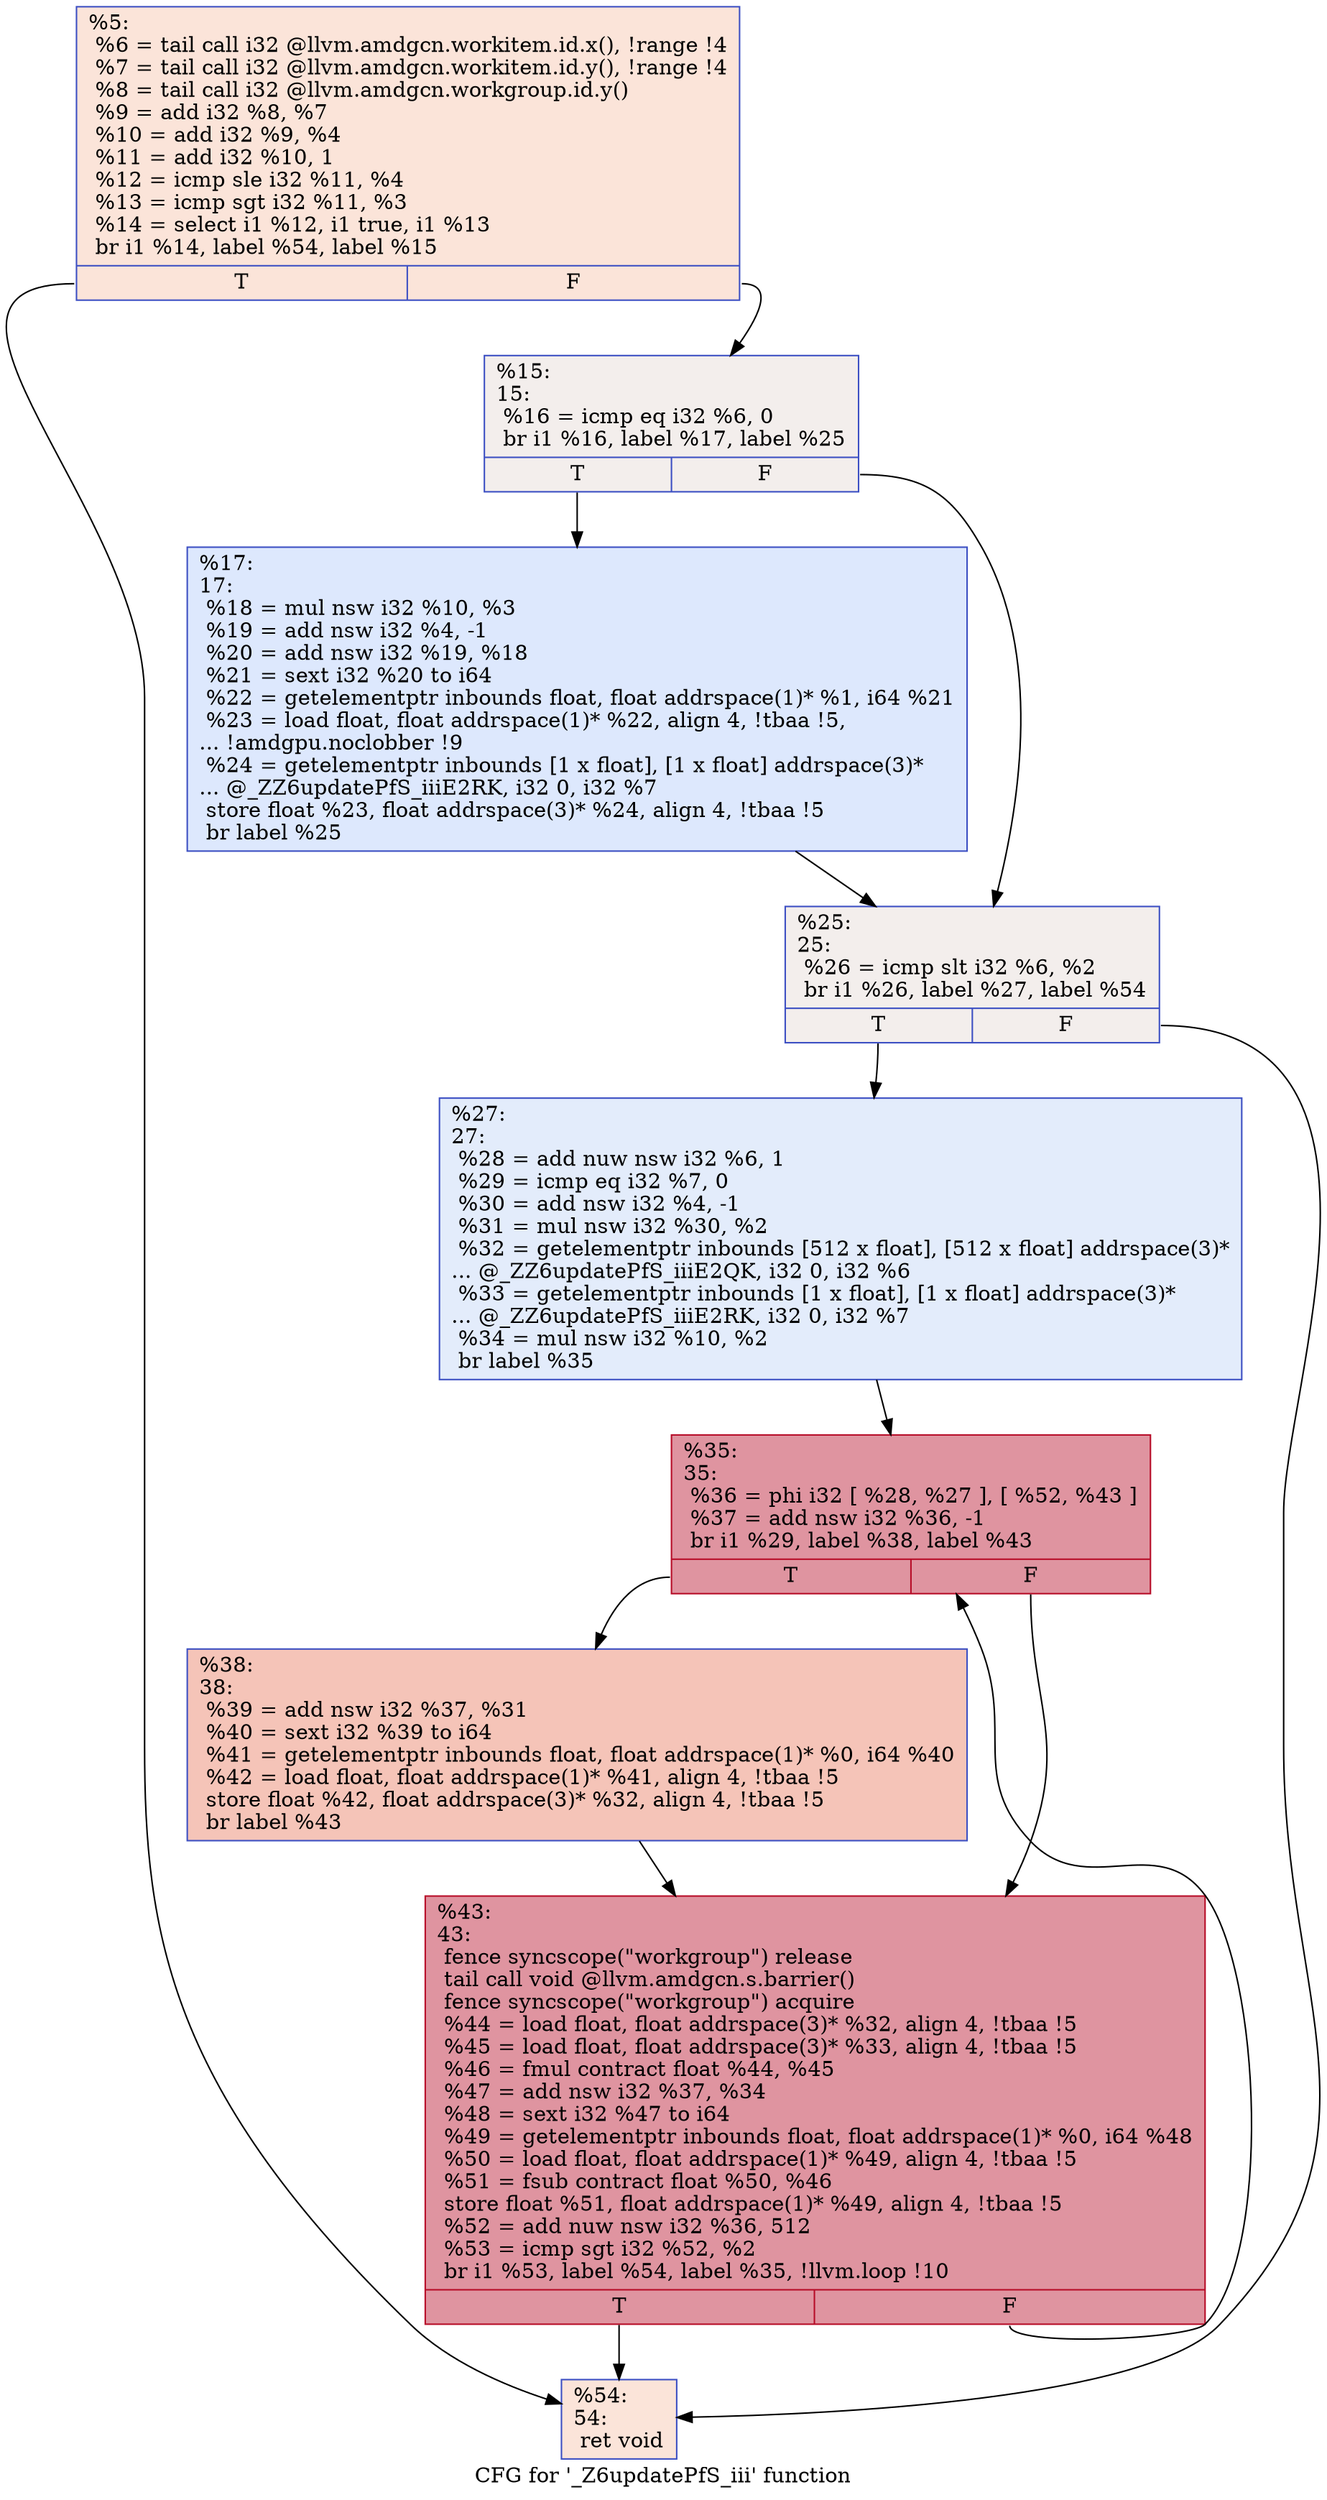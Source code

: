 digraph "CFG for '_Z6updatePfS_iii' function" {
	label="CFG for '_Z6updatePfS_iii' function";

	Node0x5010410 [shape=record,color="#3d50c3ff", style=filled, fillcolor="#f5c1a970",label="{%5:\l  %6 = tail call i32 @llvm.amdgcn.workitem.id.x(), !range !4\l  %7 = tail call i32 @llvm.amdgcn.workitem.id.y(), !range !4\l  %8 = tail call i32 @llvm.amdgcn.workgroup.id.y()\l  %9 = add i32 %8, %7\l  %10 = add i32 %9, %4\l  %11 = add i32 %10, 1\l  %12 = icmp sle i32 %11, %4\l  %13 = icmp sgt i32 %11, %3\l  %14 = select i1 %12, i1 true, i1 %13\l  br i1 %14, label %54, label %15\l|{<s0>T|<s1>F}}"];
	Node0x5010410:s0 -> Node0x50125a0;
	Node0x5010410:s1 -> Node0x5012630;
	Node0x5012630 [shape=record,color="#3d50c3ff", style=filled, fillcolor="#e3d9d370",label="{%15:\l15:                                               \l  %16 = icmp eq i32 %6, 0\l  br i1 %16, label %17, label %25\l|{<s0>T|<s1>F}}"];
	Node0x5012630:s0 -> Node0x5011b50;
	Node0x5012630:s1 -> Node0x5012940;
	Node0x5011b50 [shape=record,color="#3d50c3ff", style=filled, fillcolor="#b2ccfb70",label="{%17:\l17:                                               \l  %18 = mul nsw i32 %10, %3\l  %19 = add nsw i32 %4, -1\l  %20 = add nsw i32 %19, %18\l  %21 = sext i32 %20 to i64\l  %22 = getelementptr inbounds float, float addrspace(1)* %1, i64 %21\l  %23 = load float, float addrspace(1)* %22, align 4, !tbaa !5,\l... !amdgpu.noclobber !9\l  %24 = getelementptr inbounds [1 x float], [1 x float] addrspace(3)*\l... @_ZZ6updatePfS_iiiE2RK, i32 0, i32 %7\l  store float %23, float addrspace(3)* %24, align 4, !tbaa !5\l  br label %25\l}"];
	Node0x5011b50 -> Node0x5012940;
	Node0x5012940 [shape=record,color="#3d50c3ff", style=filled, fillcolor="#e3d9d370",label="{%25:\l25:                                               \l  %26 = icmp slt i32 %6, %2\l  br i1 %26, label %27, label %54\l|{<s0>T|<s1>F}}"];
	Node0x5012940:s0 -> Node0x5013970;
	Node0x5012940:s1 -> Node0x50125a0;
	Node0x5013970 [shape=record,color="#3d50c3ff", style=filled, fillcolor="#bfd3f670",label="{%27:\l27:                                               \l  %28 = add nuw nsw i32 %6, 1\l  %29 = icmp eq i32 %7, 0\l  %30 = add nsw i32 %4, -1\l  %31 = mul nsw i32 %30, %2\l  %32 = getelementptr inbounds [512 x float], [512 x float] addrspace(3)*\l... @_ZZ6updatePfS_iiiE2QK, i32 0, i32 %6\l  %33 = getelementptr inbounds [1 x float], [1 x float] addrspace(3)*\l... @_ZZ6updatePfS_iiiE2RK, i32 0, i32 %7\l  %34 = mul nsw i32 %10, %2\l  br label %35\l}"];
	Node0x5013970 -> Node0x50128f0;
	Node0x50128f0 [shape=record,color="#b70d28ff", style=filled, fillcolor="#b70d2870",label="{%35:\l35:                                               \l  %36 = phi i32 [ %28, %27 ], [ %52, %43 ]\l  %37 = add nsw i32 %36, -1\l  br i1 %29, label %38, label %43\l|{<s0>T|<s1>F}}"];
	Node0x50128f0:s0 -> Node0x5014210;
	Node0x50128f0:s1 -> Node0x5014080;
	Node0x5014210 [shape=record,color="#3d50c3ff", style=filled, fillcolor="#e97a5f70",label="{%38:\l38:                                               \l  %39 = add nsw i32 %37, %31\l  %40 = sext i32 %39 to i64\l  %41 = getelementptr inbounds float, float addrspace(1)* %0, i64 %40\l  %42 = load float, float addrspace(1)* %41, align 4, !tbaa !5\l  store float %42, float addrspace(3)* %32, align 4, !tbaa !5\l  br label %43\l}"];
	Node0x5014210 -> Node0x5014080;
	Node0x5014080 [shape=record,color="#b70d28ff", style=filled, fillcolor="#b70d2870",label="{%43:\l43:                                               \l  fence syncscope(\"workgroup\") release\l  tail call void @llvm.amdgcn.s.barrier()\l  fence syncscope(\"workgroup\") acquire\l  %44 = load float, float addrspace(3)* %32, align 4, !tbaa !5\l  %45 = load float, float addrspace(3)* %33, align 4, !tbaa !5\l  %46 = fmul contract float %44, %45\l  %47 = add nsw i32 %37, %34\l  %48 = sext i32 %47 to i64\l  %49 = getelementptr inbounds float, float addrspace(1)* %0, i64 %48\l  %50 = load float, float addrspace(1)* %49, align 4, !tbaa !5\l  %51 = fsub contract float %50, %46\l  store float %51, float addrspace(1)* %49, align 4, !tbaa !5\l  %52 = add nuw nsw i32 %36, 512\l  %53 = icmp sgt i32 %52, %2\l  br i1 %53, label %54, label %35, !llvm.loop !10\l|{<s0>T|<s1>F}}"];
	Node0x5014080:s0 -> Node0x50125a0;
	Node0x5014080:s1 -> Node0x50128f0;
	Node0x50125a0 [shape=record,color="#3d50c3ff", style=filled, fillcolor="#f5c1a970",label="{%54:\l54:                                               \l  ret void\l}"];
}
